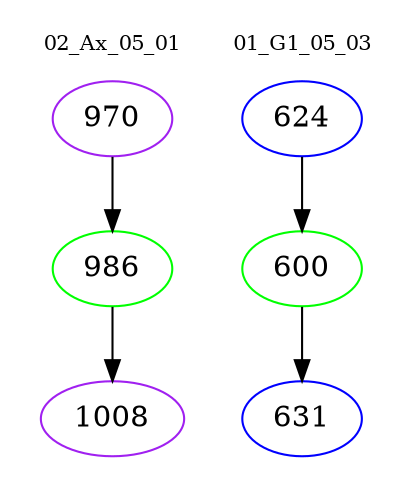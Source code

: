 digraph{
subgraph cluster_0 {
color = white
label = "02_Ax_05_01";
fontsize=10;
T0_970 [label="970", color="purple"]
T0_970 -> T0_986 [color="black"]
T0_986 [label="986", color="green"]
T0_986 -> T0_1008 [color="black"]
T0_1008 [label="1008", color="purple"]
}
subgraph cluster_1 {
color = white
label = "01_G1_05_03";
fontsize=10;
T1_624 [label="624", color="blue"]
T1_624 -> T1_600 [color="black"]
T1_600 [label="600", color="green"]
T1_600 -> T1_631 [color="black"]
T1_631 [label="631", color="blue"]
}
}
